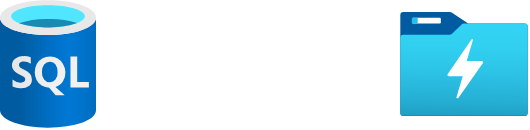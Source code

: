 <mxfile version="21.0.6" type="github">
  <diagram name="Page-1" id="K1UbNVu0KkDpkJIg__LA">
    <mxGraphModel dx="1434" dy="754" grid="1" gridSize="10" guides="1" tooltips="1" connect="1" arrows="1" fold="1" page="1" pageScale="1" pageWidth="827" pageHeight="1169" math="0" shadow="0">
      <root>
        <mxCell id="0" />
        <mxCell id="1" parent="0" />
        <mxCell id="1D_MOZqSCsbSuo-Xv_lH-1" value="" style="aspect=fixed;html=1;points=[];align=center;image;fontSize=12;image=img/lib/azure2/databases/SQL_Database.svg;" vertex="1" parent="1">
          <mxGeometry x="190" y="410" width="48" height="64" as="geometry" />
        </mxCell>
        <mxCell id="1D_MOZqSCsbSuo-Xv_lH-2" value="" style="aspect=fixed;html=1;points=[];align=center;image;fontSize=12;image=img/lib/azure2/storage/Data_Lake_Storage_Gen1.svg;" vertex="1" parent="1">
          <mxGeometry x="390" y="416" width="64" height="52" as="geometry" />
        </mxCell>
      </root>
    </mxGraphModel>
  </diagram>
</mxfile>
